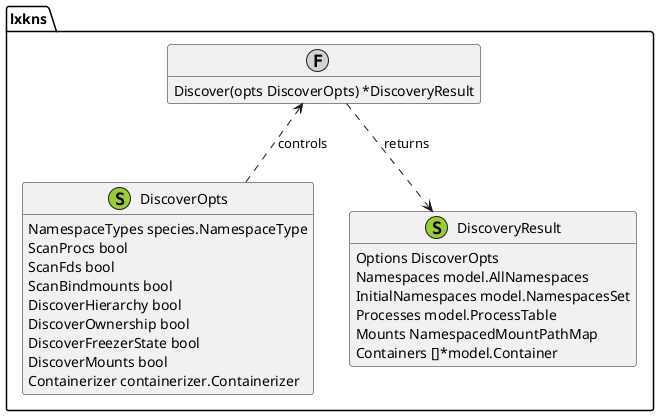 @startuml namespaces-discovery
hide empty fields
hide empty methods

namespace lxkns {
  
  class Discover as " " <<(F,LightGray)>> {
    Discover(opts DiscoverOpts) *DiscoveryResult
  }
  
  Discover <.. DiscoverOpts : "controls"
  Discover ..> DiscoveryResult : "returns"
  
  class "DiscoverOpts" <<(S,YellowGreen)>> {
    NamespaceTypes species.NamespaceType
    ScanProcs bool
    ScanFds bool
    ScanBindmounts bool
    DiscoverHierarchy bool
    DiscoverOwnership bool
    DiscoverFreezerState bool
    DiscoverMounts bool
    Containerizer containerizer.Containerizer
  }
  
  class "DiscoveryResult" <<(S,YellowGreen)>> {
    Options DiscoverOpts
    Namespaces model.AllNamespaces
    InitialNamespaces model.NamespacesSet
    ' TODO: Root(s)
    Processes model.ProcessTable
    Mounts NamespacedMountPathMap
    Containers []*model.Container
  }
  
}

@enduml
